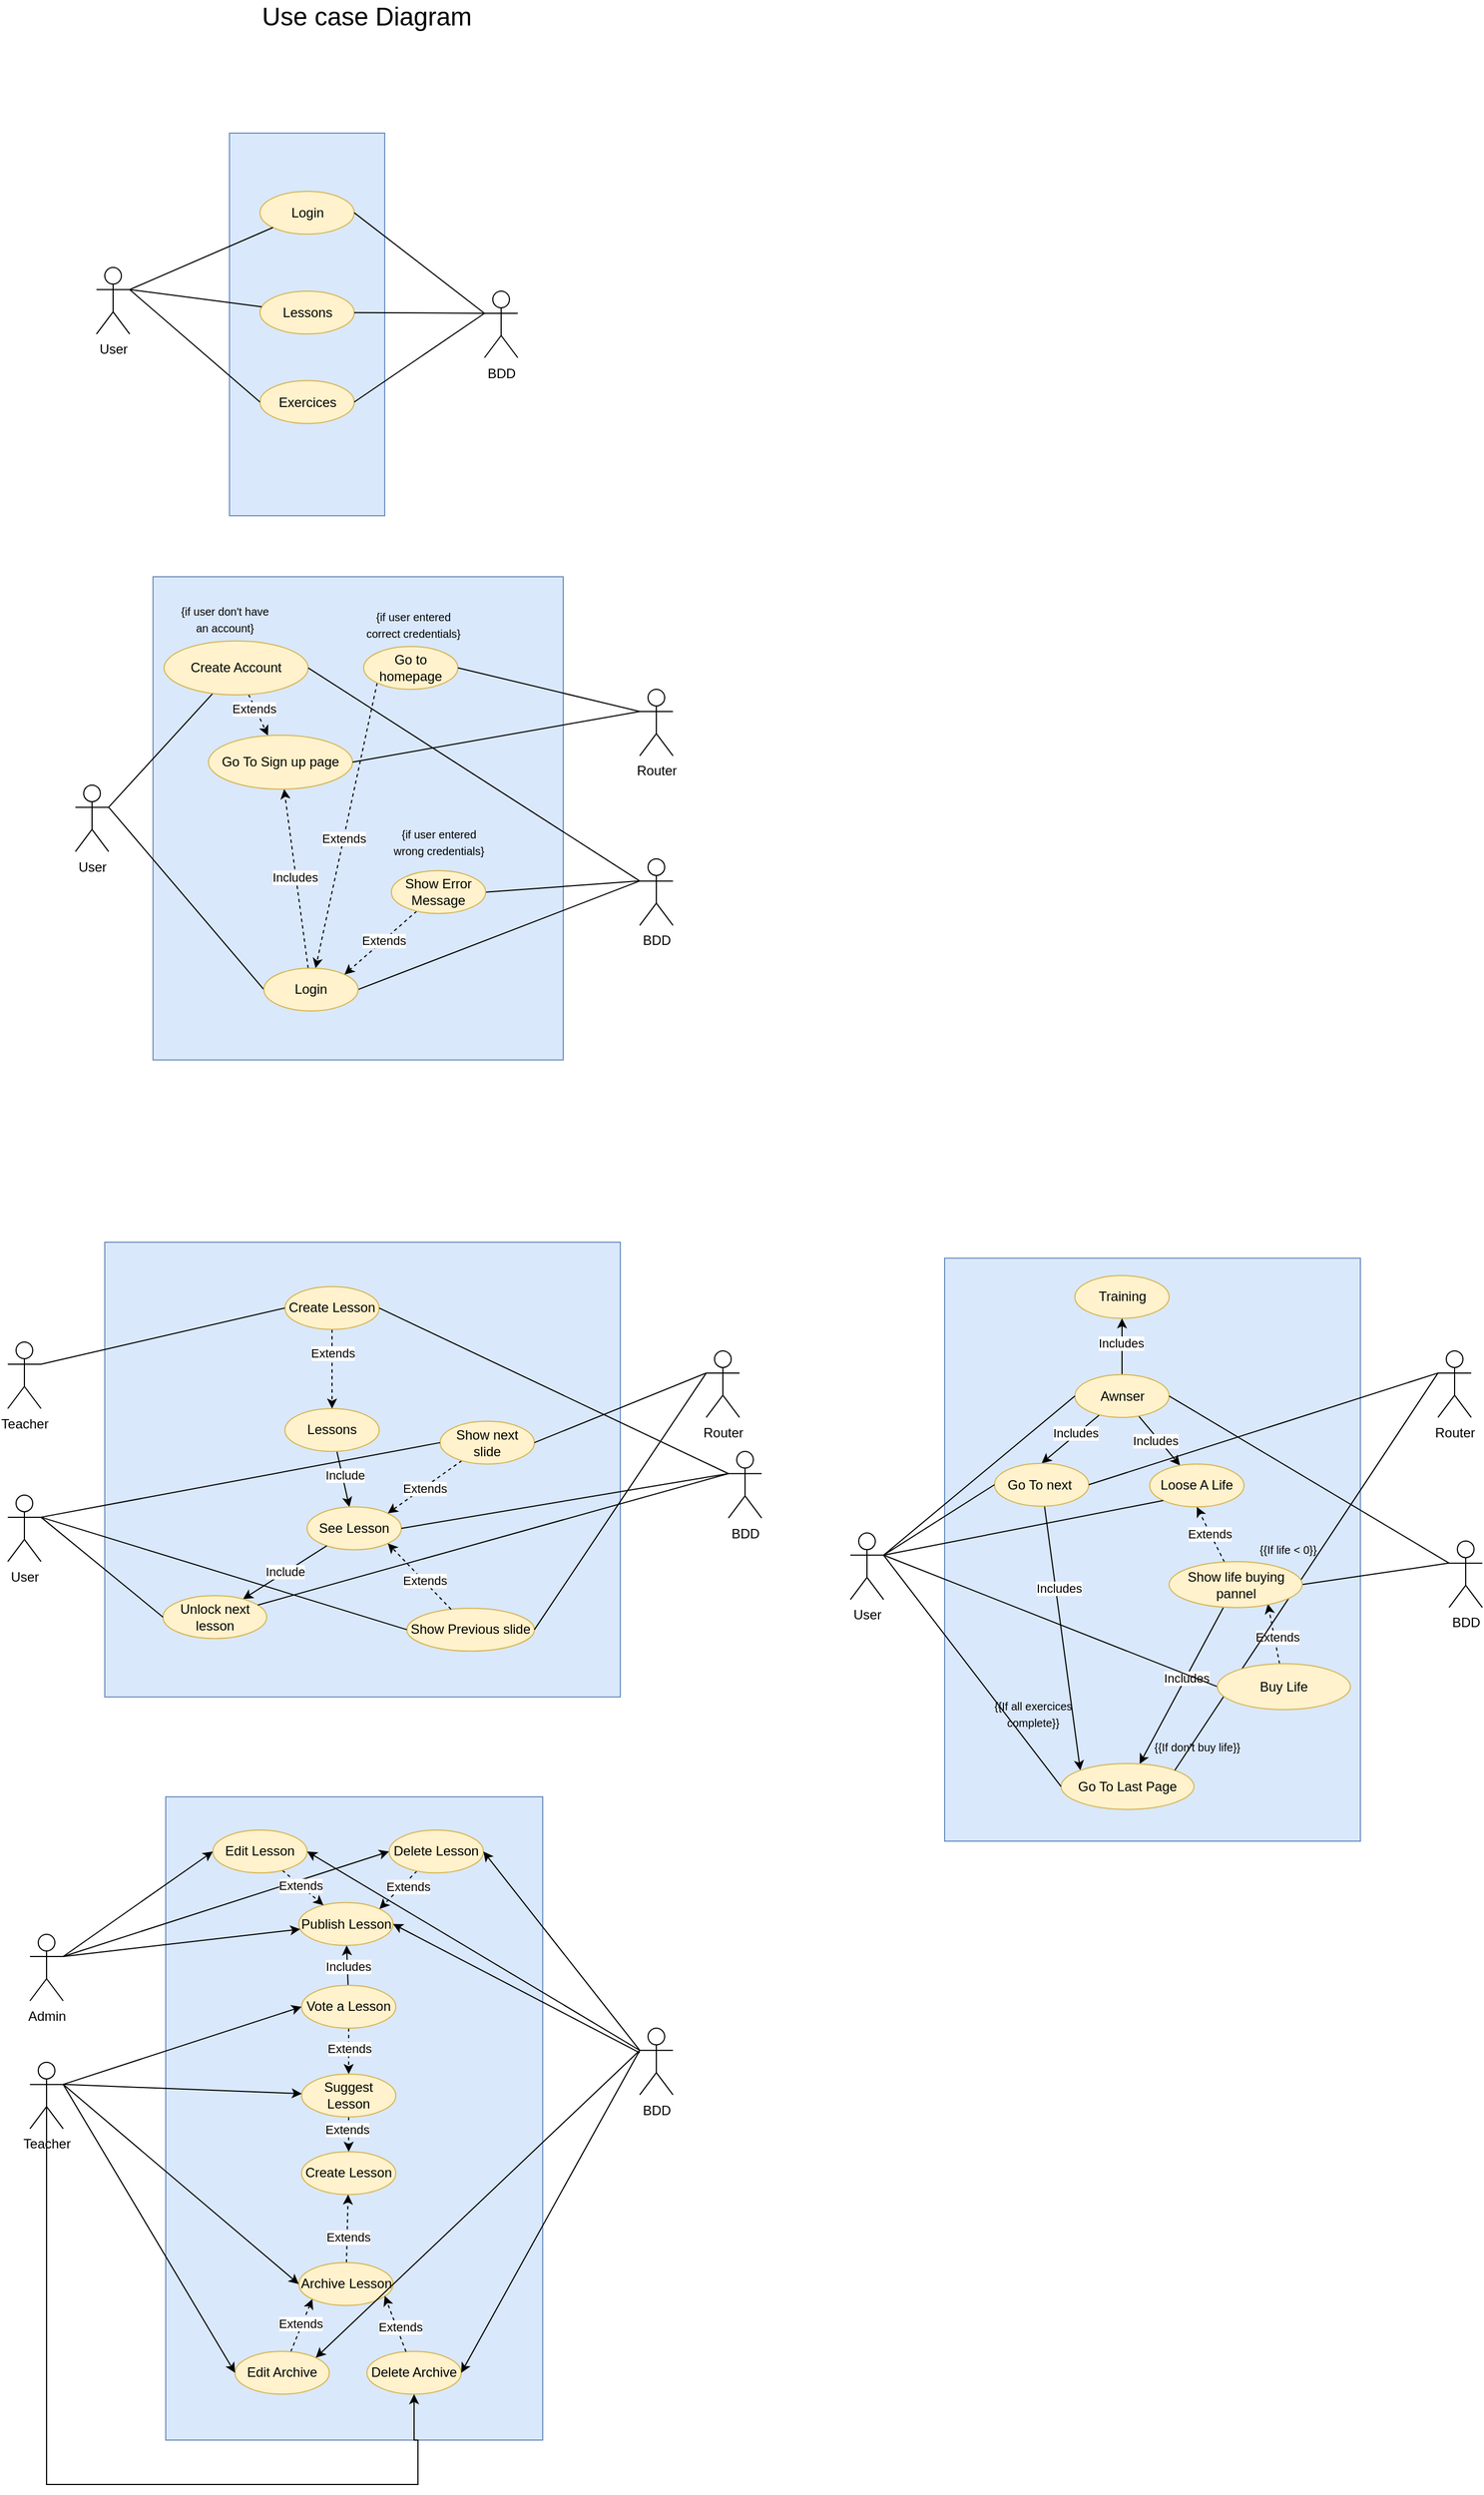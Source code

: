 <mxfile version="27.1.4">
  <diagram name="Page-1" id="NuWAM09Bmnfk2uYtSm03">
    <mxGraphModel dx="2037" dy="1110" grid="1" gridSize="10" guides="1" tooltips="1" connect="1" arrows="1" fold="1" page="1" pageScale="1" pageWidth="827" pageHeight="1169" math="0" shadow="0">
      <root>
        <mxCell id="0" />
        <mxCell id="1" parent="0" />
        <mxCell id="nZW0ntro5RyZMnnmfriX-116" value="" style="rounded=0;whiteSpace=wrap;html=1;fillColor=#dae8fc;strokeColor=#6c8ebf;" vertex="1" parent="1">
          <mxGeometry x="232.5" y="1630" width="340" height="580" as="geometry" />
        </mxCell>
        <mxCell id="nZW0ntro5RyZMnnmfriX-150" style="rounded=0;orthogonalLoop=1;jettySize=auto;html=1;entryX=0;entryY=0.5;entryDx=0;entryDy=0;exitX=1;exitY=0.333;exitDx=0;exitDy=0;exitPerimeter=0;" edge="1" parent="1" source="nZW0ntro5RyZMnnmfriX-144" target="nZW0ntro5RyZMnnmfriX-102">
          <mxGeometry relative="1" as="geometry" />
        </mxCell>
        <mxCell id="nZW0ntro5RyZMnnmfriX-2" value="&lt;font style=&quot;font-size: 23px;&quot;&gt;Use case Diagram&lt;/font&gt;" style="text;html=1;align=center;verticalAlign=middle;whiteSpace=wrap;rounded=0;" vertex="1" parent="1">
          <mxGeometry x="309" y="10" width="210" height="30" as="geometry" />
        </mxCell>
        <mxCell id="nZW0ntro5RyZMnnmfriX-5" value="" style="rounded=0;whiteSpace=wrap;html=1;fillColor=#dae8fc;strokeColor=#6c8ebf;" vertex="1" parent="1">
          <mxGeometry x="290" y="130" width="140" height="345" as="geometry" />
        </mxCell>
        <mxCell id="nZW0ntro5RyZMnnmfriX-8" value="&lt;div&gt;BDD&lt;/div&gt;" style="shape=umlActor;verticalLabelPosition=bottom;verticalAlign=top;html=1;outlineConnect=0;" vertex="1" parent="1">
          <mxGeometry x="520" y="272.5" width="30" height="60" as="geometry" />
        </mxCell>
        <mxCell id="nZW0ntro5RyZMnnmfriX-9" value="Login" style="ellipse;whiteSpace=wrap;html=1;fillColor=#fff2cc;strokeColor=#d6b656;" vertex="1" parent="1">
          <mxGeometry x="317.5" y="182.5" width="85" height="38.64" as="geometry" />
        </mxCell>
        <mxCell id="nZW0ntro5RyZMnnmfriX-12" value="Lessons" style="ellipse;whiteSpace=wrap;html=1;fillColor=#fff2cc;strokeColor=#d6b656;" vertex="1" parent="1">
          <mxGeometry x="317.5" y="272.5" width="85" height="38.64" as="geometry" />
        </mxCell>
        <mxCell id="nZW0ntro5RyZMnnmfriX-13" value="Exercices" style="ellipse;whiteSpace=wrap;html=1;fillColor=#fff2cc;strokeColor=#d6b656;" vertex="1" parent="1">
          <mxGeometry x="317.5" y="353.18" width="85" height="38.64" as="geometry" />
        </mxCell>
        <mxCell id="nZW0ntro5RyZMnnmfriX-14" style="rounded=0;orthogonalLoop=1;jettySize=auto;html=1;endArrow=none;startFill=0;exitX=1;exitY=0.333;exitDx=0;exitDy=0;exitPerimeter=0;" edge="1" parent="1" source="nZW0ntro5RyZMnnmfriX-1" target="nZW0ntro5RyZMnnmfriX-9">
          <mxGeometry relative="1" as="geometry">
            <mxPoint x="200" y="242.5" as="sourcePoint" />
          </mxGeometry>
        </mxCell>
        <mxCell id="nZW0ntro5RyZMnnmfriX-15" style="rounded=0;orthogonalLoop=1;jettySize=auto;html=1;endArrow=none;startFill=0;exitX=1;exitY=0.333;exitDx=0;exitDy=0;exitPerimeter=0;" edge="1" parent="1" source="nZW0ntro5RyZMnnmfriX-1" target="nZW0ntro5RyZMnnmfriX-12">
          <mxGeometry relative="1" as="geometry">
            <mxPoint x="180" y="222.5" as="sourcePoint" />
          </mxGeometry>
        </mxCell>
        <mxCell id="nZW0ntro5RyZMnnmfriX-16" style="rounded=0;orthogonalLoop=1;jettySize=auto;html=1;entryX=0;entryY=0.5;entryDx=0;entryDy=0;endArrow=none;startFill=0;exitX=1;exitY=0.333;exitDx=0;exitDy=0;exitPerimeter=0;" edge="1" parent="1" source="nZW0ntro5RyZMnnmfriX-1" target="nZW0ntro5RyZMnnmfriX-13">
          <mxGeometry relative="1" as="geometry">
            <mxPoint x="200" y="242.5" as="sourcePoint" />
          </mxGeometry>
        </mxCell>
        <mxCell id="nZW0ntro5RyZMnnmfriX-1" value="&lt;div&gt;User&lt;/div&gt;" style="shape=umlActor;verticalLabelPosition=bottom;verticalAlign=top;html=1;outlineConnect=0;" vertex="1" parent="1">
          <mxGeometry x="170" y="251.14" width="30" height="60" as="geometry" />
        </mxCell>
        <mxCell id="nZW0ntro5RyZMnnmfriX-17" style="rounded=0;orthogonalLoop=1;jettySize=auto;html=1;endArrow=none;startFill=0;entryX=1;entryY=0.5;entryDx=0;entryDy=0;exitX=0;exitY=0.333;exitDx=0;exitDy=0;exitPerimeter=0;" edge="1" parent="1" source="nZW0ntro5RyZMnnmfriX-8" target="nZW0ntro5RyZMnnmfriX-9">
          <mxGeometry relative="1" as="geometry">
            <mxPoint x="530" y="282.5" as="sourcePoint" />
            <mxPoint x="353" y="282.5" as="targetPoint" />
          </mxGeometry>
        </mxCell>
        <mxCell id="nZW0ntro5RyZMnnmfriX-18" style="rounded=0;orthogonalLoop=1;jettySize=auto;html=1;endArrow=none;startFill=0;entryX=1;entryY=0.5;entryDx=0;entryDy=0;exitX=0;exitY=0.333;exitDx=0;exitDy=0;exitPerimeter=0;" edge="1" parent="1" source="nZW0ntro5RyZMnnmfriX-8" target="nZW0ntro5RyZMnnmfriX-12">
          <mxGeometry relative="1" as="geometry">
            <mxPoint x="530" y="282.5" as="sourcePoint" />
            <mxPoint x="355" y="352.5" as="targetPoint" />
          </mxGeometry>
        </mxCell>
        <mxCell id="nZW0ntro5RyZMnnmfriX-19" style="rounded=0;orthogonalLoop=1;jettySize=auto;html=1;entryX=1;entryY=0.5;entryDx=0;entryDy=0;endArrow=none;startFill=0;exitX=0;exitY=0.333;exitDx=0;exitDy=0;exitPerimeter=0;" edge="1" parent="1" source="nZW0ntro5RyZMnnmfriX-8" target="nZW0ntro5RyZMnnmfriX-13">
          <mxGeometry relative="1" as="geometry">
            <mxPoint x="230" y="313.5" as="sourcePoint" />
            <mxPoint x="348" y="443.5" as="targetPoint" />
          </mxGeometry>
        </mxCell>
        <mxCell id="nZW0ntro5RyZMnnmfriX-20" value="" style="rounded=0;whiteSpace=wrap;html=1;fillColor=#dae8fc;strokeColor=#6c8ebf;" vertex="1" parent="1">
          <mxGeometry x="221" y="530" width="370" height="435.68" as="geometry" />
        </mxCell>
        <mxCell id="nZW0ntro5RyZMnnmfriX-40" style="rounded=0;orthogonalLoop=1;jettySize=auto;html=1;entryX=1;entryY=0.5;entryDx=0;entryDy=0;endArrow=none;startFill=0;exitX=0;exitY=0.333;exitDx=0;exitDy=0;exitPerimeter=0;" edge="1" parent="1" source="nZW0ntro5RyZMnnmfriX-21" target="nZW0ntro5RyZMnnmfriX-36">
          <mxGeometry relative="1" as="geometry" />
        </mxCell>
        <mxCell id="nZW0ntro5RyZMnnmfriX-46" style="rounded=0;orthogonalLoop=1;jettySize=auto;html=1;entryX=1;entryY=0.5;entryDx=0;entryDy=0;endArrow=none;startFill=0;exitX=0;exitY=0.333;exitDx=0;exitDy=0;exitPerimeter=0;" edge="1" parent="1" source="nZW0ntro5RyZMnnmfriX-21" target="nZW0ntro5RyZMnnmfriX-24">
          <mxGeometry relative="1" as="geometry" />
        </mxCell>
        <mxCell id="nZW0ntro5RyZMnnmfriX-21" value="&lt;div&gt;BDD&lt;/div&gt;" style="shape=umlActor;verticalLabelPosition=bottom;verticalAlign=top;html=1;outlineConnect=0;" vertex="1" parent="1">
          <mxGeometry x="660" y="784.32" width="30" height="60" as="geometry" />
        </mxCell>
        <mxCell id="nZW0ntro5RyZMnnmfriX-49" style="rounded=0;orthogonalLoop=1;jettySize=auto;html=1;endArrow=none;startFill=0;exitX=1;exitY=0.333;exitDx=0;exitDy=0;exitPerimeter=0;" edge="1" parent="1" source="nZW0ntro5RyZMnnmfriX-22" target="nZW0ntro5RyZMnnmfriX-28">
          <mxGeometry relative="1" as="geometry" />
        </mxCell>
        <mxCell id="nZW0ntro5RyZMnnmfriX-53" style="rounded=0;orthogonalLoop=1;jettySize=auto;html=1;entryX=0;entryY=0.5;entryDx=0;entryDy=0;exitX=1;exitY=0.333;exitDx=0;exitDy=0;exitPerimeter=0;endArrow=none;startFill=0;" edge="1" parent="1" source="nZW0ntro5RyZMnnmfriX-22" target="nZW0ntro5RyZMnnmfriX-24">
          <mxGeometry relative="1" as="geometry" />
        </mxCell>
        <mxCell id="nZW0ntro5RyZMnnmfriX-22" value="&lt;div&gt;User&lt;/div&gt;" style="shape=umlActor;verticalLabelPosition=bottom;verticalAlign=top;html=1;outlineConnect=0;" vertex="1" parent="1">
          <mxGeometry x="151" y="717.84" width="30" height="60" as="geometry" />
        </mxCell>
        <mxCell id="nZW0ntro5RyZMnnmfriX-26" style="rounded=0;orthogonalLoop=1;jettySize=auto;html=1;dashed=1;" edge="1" parent="1" source="nZW0ntro5RyZMnnmfriX-24" target="nZW0ntro5RyZMnnmfriX-25">
          <mxGeometry relative="1" as="geometry" />
        </mxCell>
        <mxCell id="nZW0ntro5RyZMnnmfriX-27" value="Includes" style="edgeLabel;html=1;align=center;verticalAlign=middle;resizable=0;points=[];" vertex="1" connectable="0" parent="nZW0ntro5RyZMnnmfriX-26">
          <mxGeometry x="0.012" y="1" relative="1" as="geometry">
            <mxPoint as="offset" />
          </mxGeometry>
        </mxCell>
        <mxCell id="nZW0ntro5RyZMnnmfriX-33" style="rounded=0;orthogonalLoop=1;jettySize=auto;html=1;exitX=0;exitY=1;exitDx=0;exitDy=0;dashed=1;" edge="1" parent="1" source="nZW0ntro5RyZMnnmfriX-32" target="nZW0ntro5RyZMnnmfriX-24">
          <mxGeometry relative="1" as="geometry" />
        </mxCell>
        <mxCell id="nZW0ntro5RyZMnnmfriX-34" value="Extends" style="edgeLabel;html=1;align=center;verticalAlign=middle;resizable=0;points=[];" vertex="1" connectable="0" parent="nZW0ntro5RyZMnnmfriX-33">
          <mxGeometry x="0.085" relative="1" as="geometry">
            <mxPoint as="offset" />
          </mxGeometry>
        </mxCell>
        <mxCell id="nZW0ntro5RyZMnnmfriX-24" value="Login" style="ellipse;whiteSpace=wrap;html=1;fillColor=#fff2cc;strokeColor=#d6b656;" vertex="1" parent="1">
          <mxGeometry x="321" y="882.84" width="85" height="38.64" as="geometry" />
        </mxCell>
        <mxCell id="nZW0ntro5RyZMnnmfriX-29" style="rounded=0;orthogonalLoop=1;jettySize=auto;html=1;dashed=1;" edge="1" parent="1" source="nZW0ntro5RyZMnnmfriX-28" target="nZW0ntro5RyZMnnmfriX-25">
          <mxGeometry relative="1" as="geometry" />
        </mxCell>
        <mxCell id="nZW0ntro5RyZMnnmfriX-30" value="Extends" style="edgeLabel;html=1;align=center;verticalAlign=middle;resizable=0;points=[];" vertex="1" connectable="0" parent="nZW0ntro5RyZMnnmfriX-29">
          <mxGeometry x="-0.345" y="-1" relative="1" as="geometry">
            <mxPoint as="offset" />
          </mxGeometry>
        </mxCell>
        <mxCell id="nZW0ntro5RyZMnnmfriX-25" value="Go To Sign up page" style="ellipse;whiteSpace=wrap;html=1;fillColor=#fff2cc;strokeColor=#d6b656;" vertex="1" parent="1">
          <mxGeometry x="271" y="672.84" width="130" height="48.64" as="geometry" />
        </mxCell>
        <mxCell id="nZW0ntro5RyZMnnmfriX-28" value="Create Account" style="ellipse;whiteSpace=wrap;html=1;fillColor=#fff2cc;strokeColor=#d6b656;" vertex="1" parent="1">
          <mxGeometry x="231" y="587.84" width="130" height="48.64" as="geometry" />
        </mxCell>
        <mxCell id="nZW0ntro5RyZMnnmfriX-31" value="&lt;font style=&quot;font-size: 10px;&quot;&gt;{if user don&#39;t have an account}&lt;/font&gt;" style="text;html=1;align=center;verticalAlign=middle;whiteSpace=wrap;rounded=0;" vertex="1" parent="1">
          <mxGeometry x="241" y="552.84" width="90" height="30" as="geometry" />
        </mxCell>
        <mxCell id="nZW0ntro5RyZMnnmfriX-32" value="Go to homepage" style="ellipse;whiteSpace=wrap;html=1;fillColor=#fff2cc;strokeColor=#d6b656;" vertex="1" parent="1">
          <mxGeometry x="411" y="592.84" width="85" height="38.64" as="geometry" />
        </mxCell>
        <mxCell id="nZW0ntro5RyZMnnmfriX-35" value="&lt;font style=&quot;font-size: 10px;&quot;&gt;{if user entered correct credentials}&lt;/font&gt;" style="text;html=1;align=center;verticalAlign=middle;whiteSpace=wrap;rounded=0;" vertex="1" parent="1">
          <mxGeometry x="411" y="557.84" width="90" height="30" as="geometry" />
        </mxCell>
        <mxCell id="nZW0ntro5RyZMnnmfriX-38" style="rounded=0;orthogonalLoop=1;jettySize=auto;html=1;entryX=1;entryY=0;entryDx=0;entryDy=0;dashed=1;" edge="1" parent="1" source="nZW0ntro5RyZMnnmfriX-36" target="nZW0ntro5RyZMnnmfriX-24">
          <mxGeometry relative="1" as="geometry" />
        </mxCell>
        <mxCell id="nZW0ntro5RyZMnnmfriX-39" value="Extends" style="edgeLabel;html=1;align=center;verticalAlign=middle;resizable=0;points=[];" vertex="1" connectable="0" parent="nZW0ntro5RyZMnnmfriX-38">
          <mxGeometry x="-0.087" relative="1" as="geometry">
            <mxPoint as="offset" />
          </mxGeometry>
        </mxCell>
        <mxCell id="nZW0ntro5RyZMnnmfriX-36" value="Show Error Message" style="ellipse;whiteSpace=wrap;html=1;fillColor=#fff2cc;strokeColor=#d6b656;" vertex="1" parent="1">
          <mxGeometry x="436" y="795.0" width="85" height="38.64" as="geometry" />
        </mxCell>
        <mxCell id="nZW0ntro5RyZMnnmfriX-37" value="&lt;font style=&quot;font-size: 10px;&quot;&gt;{if user entered wrong credentials}&lt;/font&gt;" style="text;html=1;align=center;verticalAlign=middle;whiteSpace=wrap;rounded=0;" vertex="1" parent="1">
          <mxGeometry x="433.5" y="754.32" width="90" height="30" as="geometry" />
        </mxCell>
        <mxCell id="nZW0ntro5RyZMnnmfriX-47" style="rounded=0;orthogonalLoop=1;jettySize=auto;html=1;entryX=1;entryY=0.5;entryDx=0;entryDy=0;endArrow=none;startFill=0;exitX=0;exitY=0.333;exitDx=0;exitDy=0;exitPerimeter=0;" edge="1" parent="1" source="nZW0ntro5RyZMnnmfriX-21" target="nZW0ntro5RyZMnnmfriX-28">
          <mxGeometry relative="1" as="geometry">
            <mxPoint x="815" y="812.84" as="sourcePoint" />
            <mxPoint x="591" y="928.84" as="targetPoint" />
          </mxGeometry>
        </mxCell>
        <mxCell id="nZW0ntro5RyZMnnmfriX-45" style="rounded=0;orthogonalLoop=1;jettySize=auto;html=1;entryX=1;entryY=0.5;entryDx=0;entryDy=0;endArrow=none;startFill=0;exitX=0;exitY=0.333;exitDx=0;exitDy=0;exitPerimeter=0;" edge="1" parent="1" source="nZW0ntro5RyZMnnmfriX-42" target="nZW0ntro5RyZMnnmfriX-32">
          <mxGeometry relative="1" as="geometry">
            <Array as="points" />
          </mxGeometry>
        </mxCell>
        <mxCell id="nZW0ntro5RyZMnnmfriX-42" value="Router" style="shape=umlActor;verticalLabelPosition=bottom;verticalAlign=top;html=1;outlineConnect=0;" vertex="1" parent="1">
          <mxGeometry x="660" y="631.48" width="30" height="60" as="geometry" />
        </mxCell>
        <mxCell id="nZW0ntro5RyZMnnmfriX-48" style="rounded=0;orthogonalLoop=1;jettySize=auto;html=1;entryX=1;entryY=0.5;entryDx=0;entryDy=0;endArrow=none;startFill=0;exitX=0;exitY=0.333;exitDx=0;exitDy=0;exitPerimeter=0;" edge="1" parent="1" source="nZW0ntro5RyZMnnmfriX-42" target="nZW0ntro5RyZMnnmfriX-25">
          <mxGeometry relative="1" as="geometry">
            <mxPoint x="726" y="697.84" as="sourcePoint" />
            <mxPoint x="601" y="652.84" as="targetPoint" />
            <Array as="points" />
          </mxGeometry>
        </mxCell>
        <mxCell id="nZW0ntro5RyZMnnmfriX-54" value="&lt;div&gt;User&lt;/div&gt;" style="shape=umlActor;verticalLabelPosition=bottom;verticalAlign=top;html=1;outlineConnect=0;" vertex="1" parent="1">
          <mxGeometry x="90" y="1357.96" width="30" height="60" as="geometry" />
        </mxCell>
        <mxCell id="nZW0ntro5RyZMnnmfriX-56" value="&lt;div&gt;BDD&lt;/div&gt;" style="shape=umlActor;verticalLabelPosition=bottom;verticalAlign=top;html=1;outlineConnect=0;" vertex="1" parent="1">
          <mxGeometry x="740" y="1318.64" width="30" height="60" as="geometry" />
        </mxCell>
        <mxCell id="nZW0ntro5RyZMnnmfriX-57" value="" style="rounded=0;whiteSpace=wrap;html=1;fillColor=#dae8fc;strokeColor=#6c8ebf;" vertex="1" parent="1">
          <mxGeometry x="177.5" y="1130" width="465" height="410" as="geometry" />
        </mxCell>
        <mxCell id="nZW0ntro5RyZMnnmfriX-79" style="rounded=0;orthogonalLoop=1;jettySize=auto;html=1;endArrow=classic;startFill=0;endFill=1;" edge="1" parent="1" source="nZW0ntro5RyZMnnmfriX-58" target="nZW0ntro5RyZMnnmfriX-60">
          <mxGeometry relative="1" as="geometry" />
        </mxCell>
        <mxCell id="nZW0ntro5RyZMnnmfriX-80" value="Include" style="edgeLabel;html=1;align=center;verticalAlign=middle;resizable=0;points=[];" vertex="1" connectable="0" parent="nZW0ntro5RyZMnnmfriX-79">
          <mxGeometry x="-0.12" y="2" relative="1" as="geometry">
            <mxPoint as="offset" />
          </mxGeometry>
        </mxCell>
        <mxCell id="nZW0ntro5RyZMnnmfriX-58" value="Lessons" style="ellipse;whiteSpace=wrap;html=1;fillColor=#fff2cc;strokeColor=#d6b656;" vertex="1" parent="1">
          <mxGeometry x="340" y="1280" width="85" height="38.64" as="geometry" />
        </mxCell>
        <mxCell id="nZW0ntro5RyZMnnmfriX-91" style="rounded=0;orthogonalLoop=1;jettySize=auto;html=1;dashed=1;" edge="1" parent="1" source="nZW0ntro5RyZMnnmfriX-59" target="nZW0ntro5RyZMnnmfriX-58">
          <mxGeometry relative="1" as="geometry" />
        </mxCell>
        <mxCell id="nZW0ntro5RyZMnnmfriX-92" value="Extends" style="edgeLabel;html=1;align=center;verticalAlign=middle;resizable=0;points=[];" vertex="1" connectable="0" parent="nZW0ntro5RyZMnnmfriX-91">
          <mxGeometry x="-0.395" relative="1" as="geometry">
            <mxPoint as="offset" />
          </mxGeometry>
        </mxCell>
        <mxCell id="nZW0ntro5RyZMnnmfriX-59" value="Create Lesson" style="ellipse;whiteSpace=wrap;html=1;fillColor=#fff2cc;strokeColor=#d6b656;" vertex="1" parent="1">
          <mxGeometry x="340" y="1170.0" width="85" height="38.64" as="geometry" />
        </mxCell>
        <mxCell id="nZW0ntro5RyZMnnmfriX-60" value="See Lesson" style="ellipse;whiteSpace=wrap;html=1;fillColor=#fff2cc;strokeColor=#d6b656;" vertex="1" parent="1">
          <mxGeometry x="360" y="1368.64" width="85" height="38.64" as="geometry" />
        </mxCell>
        <mxCell id="nZW0ntro5RyZMnnmfriX-84" style="rounded=0;orthogonalLoop=1;jettySize=auto;html=1;dashed=1;entryX=1;entryY=0;entryDx=0;entryDy=0;" edge="1" parent="1" source="nZW0ntro5RyZMnnmfriX-61" target="nZW0ntro5RyZMnnmfriX-60">
          <mxGeometry relative="1" as="geometry" />
        </mxCell>
        <mxCell id="nZW0ntro5RyZMnnmfriX-86" value="Extends" style="edgeLabel;html=1;align=center;verticalAlign=middle;resizable=0;points=[];" vertex="1" connectable="0" parent="nZW0ntro5RyZMnnmfriX-84">
          <mxGeometry x="0.025" relative="1" as="geometry">
            <mxPoint as="offset" />
          </mxGeometry>
        </mxCell>
        <mxCell id="nZW0ntro5RyZMnnmfriX-61" value="Show next slide" style="ellipse;whiteSpace=wrap;html=1;fillColor=#fff2cc;strokeColor=#d6b656;" vertex="1" parent="1">
          <mxGeometry x="480" y="1291.36" width="85" height="38.64" as="geometry" />
        </mxCell>
        <mxCell id="nZW0ntro5RyZMnnmfriX-62" value="Show Previous slide" style="ellipse;whiteSpace=wrap;html=1;fillColor=#fff2cc;strokeColor=#d6b656;" vertex="1" parent="1">
          <mxGeometry x="450" y="1460" width="115" height="38.64" as="geometry" />
        </mxCell>
        <mxCell id="nZW0ntro5RyZMnnmfriX-82" style="rounded=0;orthogonalLoop=1;jettySize=auto;html=1;" edge="1" parent="1" source="nZW0ntro5RyZMnnmfriX-60" target="nZW0ntro5RyZMnnmfriX-64">
          <mxGeometry relative="1" as="geometry" />
        </mxCell>
        <mxCell id="nZW0ntro5RyZMnnmfriX-83" value="Include" style="edgeLabel;html=1;align=center;verticalAlign=middle;resizable=0;points=[];" vertex="1" connectable="0" parent="nZW0ntro5RyZMnnmfriX-82">
          <mxGeometry x="-0.006" y="-1" relative="1" as="geometry">
            <mxPoint as="offset" />
          </mxGeometry>
        </mxCell>
        <mxCell id="nZW0ntro5RyZMnnmfriX-64" value="Unlock next lesson" style="ellipse;whiteSpace=wrap;html=1;fillColor=#fff2cc;strokeColor=#d6b656;" vertex="1" parent="1">
          <mxGeometry x="230" y="1448.64" width="93.5" height="38.64" as="geometry" />
        </mxCell>
        <mxCell id="nZW0ntro5RyZMnnmfriX-85" style="rounded=0;orthogonalLoop=1;jettySize=auto;html=1;entryX=1;entryY=1;entryDx=0;entryDy=0;dashed=1;" edge="1" parent="1" source="nZW0ntro5RyZMnnmfriX-62" target="nZW0ntro5RyZMnnmfriX-60">
          <mxGeometry relative="1" as="geometry" />
        </mxCell>
        <mxCell id="nZW0ntro5RyZMnnmfriX-90" value="Extends" style="edgeLabel;html=1;align=center;verticalAlign=middle;resizable=0;points=[];" vertex="1" connectable="0" parent="nZW0ntro5RyZMnnmfriX-85">
          <mxGeometry x="-0.127" y="-1" relative="1" as="geometry">
            <mxPoint as="offset" />
          </mxGeometry>
        </mxCell>
        <mxCell id="nZW0ntro5RyZMnnmfriX-94" value="Create Lesson" style="ellipse;whiteSpace=wrap;html=1;fillColor=#fff2cc;strokeColor=#d6b656;" vertex="1" parent="1">
          <mxGeometry x="355" y="1950.0" width="85" height="38.64" as="geometry" />
        </mxCell>
        <mxCell id="nZW0ntro5RyZMnnmfriX-117" style="rounded=0;orthogonalLoop=1;jettySize=auto;html=1;dashed=1;" edge="1" parent="1" source="nZW0ntro5RyZMnnmfriX-95" target="nZW0ntro5RyZMnnmfriX-94">
          <mxGeometry relative="1" as="geometry" />
        </mxCell>
        <mxCell id="nZW0ntro5RyZMnnmfriX-135" value="Extends" style="edgeLabel;html=1;align=center;verticalAlign=middle;resizable=0;points=[];" vertex="1" connectable="0" parent="nZW0ntro5RyZMnnmfriX-117">
          <mxGeometry x="-0.249" y="-1" relative="1" as="geometry">
            <mxPoint as="offset" />
          </mxGeometry>
        </mxCell>
        <mxCell id="nZW0ntro5RyZMnnmfriX-95" value="Archive Lesson" style="ellipse;whiteSpace=wrap;html=1;fillColor=#fff2cc;strokeColor=#d6b656;" vertex="1" parent="1">
          <mxGeometry x="352.5" y="2050" width="85" height="38.64" as="geometry" />
        </mxCell>
        <mxCell id="nZW0ntro5RyZMnnmfriX-118" style="rounded=0;orthogonalLoop=1;jettySize=auto;html=1;dashed=1;" edge="1" parent="1" source="nZW0ntro5RyZMnnmfriX-96" target="nZW0ntro5RyZMnnmfriX-94">
          <mxGeometry relative="1" as="geometry" />
        </mxCell>
        <mxCell id="nZW0ntro5RyZMnnmfriX-134" value="Extends" style="edgeLabel;html=1;align=center;verticalAlign=middle;resizable=0;points=[];" vertex="1" connectable="0" parent="nZW0ntro5RyZMnnmfriX-118">
          <mxGeometry x="-0.254" y="-2" relative="1" as="geometry">
            <mxPoint as="offset" />
          </mxGeometry>
        </mxCell>
        <mxCell id="nZW0ntro5RyZMnnmfriX-129" style="edgeStyle=orthogonalEdgeStyle;rounded=0;orthogonalLoop=1;jettySize=auto;html=1;dashed=1;" edge="1" parent="1" source="nZW0ntro5RyZMnnmfriX-98" target="nZW0ntro5RyZMnnmfriX-96">
          <mxGeometry relative="1" as="geometry" />
        </mxCell>
        <mxCell id="nZW0ntro5RyZMnnmfriX-133" value="Extends" style="edgeLabel;html=1;align=center;verticalAlign=middle;resizable=0;points=[];" vertex="1" connectable="0" parent="nZW0ntro5RyZMnnmfriX-129">
          <mxGeometry x="-0.112" relative="1" as="geometry">
            <mxPoint as="offset" />
          </mxGeometry>
        </mxCell>
        <mxCell id="nZW0ntro5RyZMnnmfriX-96" value="Suggest Lesson" style="ellipse;whiteSpace=wrap;html=1;fillColor=#fff2cc;strokeColor=#d6b656;" vertex="1" parent="1">
          <mxGeometry x="355" y="1880.0" width="85" height="38.64" as="geometry" />
        </mxCell>
        <mxCell id="nZW0ntro5RyZMnnmfriX-97" value="Publish Lesson" style="ellipse;whiteSpace=wrap;html=1;fillColor=#fff2cc;strokeColor=#d6b656;" vertex="1" parent="1">
          <mxGeometry x="352.5" y="1725.36" width="85" height="38.64" as="geometry" />
        </mxCell>
        <mxCell id="nZW0ntro5RyZMnnmfriX-121" style="rounded=0;orthogonalLoop=1;jettySize=auto;html=1;" edge="1" parent="1" source="nZW0ntro5RyZMnnmfriX-98" target="nZW0ntro5RyZMnnmfriX-97">
          <mxGeometry relative="1" as="geometry" />
        </mxCell>
        <mxCell id="nZW0ntro5RyZMnnmfriX-138" value="Includes" style="edgeLabel;html=1;align=center;verticalAlign=middle;resizable=0;points=[];" vertex="1" connectable="0" parent="nZW0ntro5RyZMnnmfriX-121">
          <mxGeometry x="-0.049" relative="1" as="geometry">
            <mxPoint as="offset" />
          </mxGeometry>
        </mxCell>
        <mxCell id="nZW0ntro5RyZMnnmfriX-98" value="Vote a Lesson" style="ellipse;whiteSpace=wrap;html=1;fillColor=#fff2cc;strokeColor=#d6b656;" vertex="1" parent="1">
          <mxGeometry x="355" y="1800" width="85" height="38.64" as="geometry" />
        </mxCell>
        <mxCell id="nZW0ntro5RyZMnnmfriX-124" style="rounded=0;orthogonalLoop=1;jettySize=auto;html=1;entryX=0;entryY=1;entryDx=0;entryDy=0;dashed=1;" edge="1" parent="1" source="nZW0ntro5RyZMnnmfriX-99" target="nZW0ntro5RyZMnnmfriX-95">
          <mxGeometry relative="1" as="geometry" />
        </mxCell>
        <mxCell id="nZW0ntro5RyZMnnmfriX-136" value="Extends" style="edgeLabel;html=1;align=center;verticalAlign=middle;resizable=0;points=[];" vertex="1" connectable="0" parent="nZW0ntro5RyZMnnmfriX-124">
          <mxGeometry x="0.014" y="3" relative="1" as="geometry">
            <mxPoint x="1" as="offset" />
          </mxGeometry>
        </mxCell>
        <mxCell id="nZW0ntro5RyZMnnmfriX-99" value="Edit Archive" style="ellipse;whiteSpace=wrap;html=1;fillColor=#fff2cc;strokeColor=#d6b656;" vertex="1" parent="1">
          <mxGeometry x="295" y="2130.0" width="85" height="38.64" as="geometry" />
        </mxCell>
        <mxCell id="nZW0ntro5RyZMnnmfriX-100" value="Delete Archive" style="ellipse;whiteSpace=wrap;html=1;fillColor=#fff2cc;strokeColor=#d6b656;" vertex="1" parent="1">
          <mxGeometry x="414" y="2130.0" width="85" height="38.64" as="geometry" />
        </mxCell>
        <mxCell id="nZW0ntro5RyZMnnmfriX-123" style="rounded=0;orthogonalLoop=1;jettySize=auto;html=1;dashed=1;" edge="1" parent="1" source="nZW0ntro5RyZMnnmfriX-101" target="nZW0ntro5RyZMnnmfriX-97">
          <mxGeometry relative="1" as="geometry" />
        </mxCell>
        <mxCell id="nZW0ntro5RyZMnnmfriX-131" value="Extends" style="edgeLabel;html=1;align=center;verticalAlign=middle;resizable=0;points=[];" vertex="1" connectable="0" parent="nZW0ntro5RyZMnnmfriX-123">
          <mxGeometry x="-0.122" relative="1" as="geometry">
            <mxPoint as="offset" />
          </mxGeometry>
        </mxCell>
        <mxCell id="nZW0ntro5RyZMnnmfriX-101" value="Edit Lesson" style="ellipse;whiteSpace=wrap;html=1;fillColor=#fff2cc;strokeColor=#d6b656;" vertex="1" parent="1">
          <mxGeometry x="275" y="1660" width="85" height="38.64" as="geometry" />
        </mxCell>
        <mxCell id="nZW0ntro5RyZMnnmfriX-122" style="rounded=0;orthogonalLoop=1;jettySize=auto;html=1;entryX=1;entryY=0;entryDx=0;entryDy=0;dashed=1;" edge="1" parent="1" source="nZW0ntro5RyZMnnmfriX-102" target="nZW0ntro5RyZMnnmfriX-97">
          <mxGeometry relative="1" as="geometry" />
        </mxCell>
        <mxCell id="nZW0ntro5RyZMnnmfriX-132" value="Extends" style="edgeLabel;html=1;align=center;verticalAlign=middle;resizable=0;points=[];" vertex="1" connectable="0" parent="nZW0ntro5RyZMnnmfriX-122">
          <mxGeometry x="-0.348" y="4" relative="1" as="geometry">
            <mxPoint as="offset" />
          </mxGeometry>
        </mxCell>
        <mxCell id="nZW0ntro5RyZMnnmfriX-102" value="Delete Lesson" style="ellipse;whiteSpace=wrap;html=1;fillColor=#fff2cc;strokeColor=#d6b656;" vertex="1" parent="1">
          <mxGeometry x="434" y="1660" width="85" height="38.64" as="geometry" />
        </mxCell>
        <mxCell id="nZW0ntro5RyZMnnmfriX-105" style="rounded=0;orthogonalLoop=1;jettySize=auto;html=1;entryX=0;entryY=0.5;entryDx=0;entryDy=0;endArrow=none;startFill=0;exitX=1;exitY=0.333;exitDx=0;exitDy=0;exitPerimeter=0;" edge="1" parent="1" source="nZW0ntro5RyZMnnmfriX-104" target="nZW0ntro5RyZMnnmfriX-59">
          <mxGeometry relative="1" as="geometry" />
        </mxCell>
        <mxCell id="nZW0ntro5RyZMnnmfriX-104" value="&lt;div&gt;Teacher&lt;/div&gt;" style="shape=umlActor;verticalLabelPosition=bottom;verticalAlign=top;html=1;outlineConnect=0;" vertex="1" parent="1">
          <mxGeometry x="90" y="1220" width="30" height="60" as="geometry" />
        </mxCell>
        <mxCell id="nZW0ntro5RyZMnnmfriX-106" style="rounded=0;orthogonalLoop=1;jettySize=auto;html=1;entryX=1;entryY=0.5;entryDx=0;entryDy=0;exitX=0;exitY=0.333;exitDx=0;exitDy=0;exitPerimeter=0;endArrow=none;startFill=0;" edge="1" parent="1" source="nZW0ntro5RyZMnnmfriX-56" target="nZW0ntro5RyZMnnmfriX-60">
          <mxGeometry relative="1" as="geometry" />
        </mxCell>
        <mxCell id="nZW0ntro5RyZMnnmfriX-108" style="rounded=0;orthogonalLoop=1;jettySize=auto;html=1;entryX=0;entryY=0.5;entryDx=0;entryDy=0;exitX=1;exitY=0.333;exitDx=0;exitDy=0;exitPerimeter=0;endArrow=none;startFill=0;" edge="1" parent="1" source="nZW0ntro5RyZMnnmfriX-54" target="nZW0ntro5RyZMnnmfriX-64">
          <mxGeometry relative="1" as="geometry" />
        </mxCell>
        <mxCell id="nZW0ntro5RyZMnnmfriX-110" style="rounded=0;orthogonalLoop=1;jettySize=auto;html=1;entryX=0;entryY=0.5;entryDx=0;entryDy=0;exitX=1;exitY=0.333;exitDx=0;exitDy=0;exitPerimeter=0;endArrow=none;startFill=0;" edge="1" parent="1" source="nZW0ntro5RyZMnnmfriX-54" target="nZW0ntro5RyZMnnmfriX-61">
          <mxGeometry relative="1" as="geometry" />
        </mxCell>
        <mxCell id="nZW0ntro5RyZMnnmfriX-111" style="rounded=0;orthogonalLoop=1;jettySize=auto;html=1;entryX=0;entryY=0.5;entryDx=0;entryDy=0;exitX=1;exitY=0.333;exitDx=0;exitDy=0;exitPerimeter=0;endArrow=none;startFill=0;" edge="1" parent="1" source="nZW0ntro5RyZMnnmfriX-54" target="nZW0ntro5RyZMnnmfriX-62">
          <mxGeometry relative="1" as="geometry" />
        </mxCell>
        <mxCell id="nZW0ntro5RyZMnnmfriX-112" style="rounded=0;orthogonalLoop=1;jettySize=auto;html=1;entryX=1;entryY=0.5;entryDx=0;entryDy=0;endArrow=none;startFill=0;exitX=0;exitY=0.333;exitDx=0;exitDy=0;exitPerimeter=0;" edge="1" parent="1" source="nZW0ntro5RyZMnnmfriX-56" target="nZW0ntro5RyZMnnmfriX-59">
          <mxGeometry relative="1" as="geometry">
            <mxPoint x="750" y="1350" as="sourcePoint" />
          </mxGeometry>
        </mxCell>
        <mxCell id="nZW0ntro5RyZMnnmfriX-114" style="rounded=0;orthogonalLoop=1;jettySize=auto;html=1;exitX=0;exitY=0.333;exitDx=0;exitDy=0;exitPerimeter=0;endArrow=none;startFill=0;" edge="1" parent="1" source="nZW0ntro5RyZMnnmfriX-56" target="nZW0ntro5RyZMnnmfriX-64">
          <mxGeometry relative="1" as="geometry" />
        </mxCell>
        <mxCell id="nZW0ntro5RyZMnnmfriX-125" style="rounded=0;orthogonalLoop=1;jettySize=auto;html=1;dashed=1;" edge="1" parent="1" source="nZW0ntro5RyZMnnmfriX-100">
          <mxGeometry relative="1" as="geometry">
            <mxPoint x="430" y="2080" as="targetPoint" />
          </mxGeometry>
        </mxCell>
        <mxCell id="nZW0ntro5RyZMnnmfriX-137" value="Extends" style="edgeLabel;html=1;align=center;verticalAlign=middle;resizable=0;points=[];" vertex="1" connectable="0" parent="nZW0ntro5RyZMnnmfriX-125">
          <mxGeometry x="-0.118" y="-3" relative="1" as="geometry">
            <mxPoint as="offset" />
          </mxGeometry>
        </mxCell>
        <mxCell id="nZW0ntro5RyZMnnmfriX-152" style="rounded=0;orthogonalLoop=1;jettySize=auto;html=1;entryX=0;entryY=0.5;entryDx=0;entryDy=0;exitX=1;exitY=0.333;exitDx=0;exitDy=0;exitPerimeter=0;" edge="1" parent="1" source="nZW0ntro5RyZMnnmfriX-139" target="nZW0ntro5RyZMnnmfriX-98">
          <mxGeometry relative="1" as="geometry" />
        </mxCell>
        <mxCell id="nZW0ntro5RyZMnnmfriX-153" style="rounded=0;orthogonalLoop=1;jettySize=auto;html=1;exitX=1;exitY=0.333;exitDx=0;exitDy=0;exitPerimeter=0;" edge="1" parent="1" source="nZW0ntro5RyZMnnmfriX-139" target="nZW0ntro5RyZMnnmfriX-96">
          <mxGeometry relative="1" as="geometry" />
        </mxCell>
        <mxCell id="nZW0ntro5RyZMnnmfriX-155" style="rounded=0;orthogonalLoop=1;jettySize=auto;html=1;entryX=0;entryY=0.5;entryDx=0;entryDy=0;exitX=1;exitY=0.333;exitDx=0;exitDy=0;exitPerimeter=0;" edge="1" parent="1" source="nZW0ntro5RyZMnnmfriX-139" target="nZW0ntro5RyZMnnmfriX-95">
          <mxGeometry relative="1" as="geometry" />
        </mxCell>
        <mxCell id="nZW0ntro5RyZMnnmfriX-156" style="rounded=0;orthogonalLoop=1;jettySize=auto;html=1;entryX=0;entryY=0.5;entryDx=0;entryDy=0;exitX=1;exitY=0.333;exitDx=0;exitDy=0;exitPerimeter=0;" edge="1" parent="1" source="nZW0ntro5RyZMnnmfriX-139" target="nZW0ntro5RyZMnnmfriX-99">
          <mxGeometry relative="1" as="geometry" />
        </mxCell>
        <mxCell id="nZW0ntro5RyZMnnmfriX-157" style="edgeStyle=orthogonalEdgeStyle;rounded=0;orthogonalLoop=1;jettySize=auto;html=1;entryX=0.5;entryY=1;entryDx=0;entryDy=0;exitX=0.5;exitY=0.5;exitDx=0;exitDy=0;exitPerimeter=0;" edge="1" parent="1" source="nZW0ntro5RyZMnnmfriX-139" target="nZW0ntro5RyZMnnmfriX-100">
          <mxGeometry relative="1" as="geometry">
            <mxPoint x="470" y="2220" as="targetPoint" />
            <Array as="points">
              <mxPoint x="125" y="2250" />
              <mxPoint x="460" y="2250" />
              <mxPoint x="460" y="2210" />
              <mxPoint x="456" y="2210" />
            </Array>
          </mxGeometry>
        </mxCell>
        <mxCell id="nZW0ntro5RyZMnnmfriX-139" value="&lt;div&gt;Teacher&lt;/div&gt;" style="shape=umlActor;verticalLabelPosition=bottom;verticalAlign=top;html=1;outlineConnect=0;" vertex="1" parent="1">
          <mxGeometry x="110" y="1869.32" width="30" height="60" as="geometry" />
        </mxCell>
        <mxCell id="nZW0ntro5RyZMnnmfriX-159" style="rounded=0;orthogonalLoop=1;jettySize=auto;html=1;entryX=1;entryY=0.5;entryDx=0;entryDy=0;exitX=0;exitY=0.333;exitDx=0;exitDy=0;exitPerimeter=0;" edge="1" parent="1" source="nZW0ntro5RyZMnnmfriX-140" target="nZW0ntro5RyZMnnmfriX-102">
          <mxGeometry relative="1" as="geometry" />
        </mxCell>
        <mxCell id="nZW0ntro5RyZMnnmfriX-161" style="rounded=0;orthogonalLoop=1;jettySize=auto;html=1;entryX=1;entryY=0;entryDx=0;entryDy=0;exitX=0;exitY=0.333;exitDx=0;exitDy=0;exitPerimeter=0;" edge="1" parent="1" source="nZW0ntro5RyZMnnmfriX-140" target="nZW0ntro5RyZMnnmfriX-99">
          <mxGeometry relative="1" as="geometry" />
        </mxCell>
        <mxCell id="nZW0ntro5RyZMnnmfriX-160" style="rounded=0;orthogonalLoop=1;jettySize=auto;html=1;entryX=1;entryY=0.5;entryDx=0;entryDy=0;exitX=0;exitY=0.333;exitDx=0;exitDy=0;exitPerimeter=0;" edge="1" parent="1" source="nZW0ntro5RyZMnnmfriX-140" target="nZW0ntro5RyZMnnmfriX-100">
          <mxGeometry relative="1" as="geometry" />
        </mxCell>
        <mxCell id="nZW0ntro5RyZMnnmfriX-162" style="rounded=0;orthogonalLoop=1;jettySize=auto;html=1;entryX=1;entryY=0.5;entryDx=0;entryDy=0;exitX=0;exitY=0.333;exitDx=0;exitDy=0;exitPerimeter=0;" edge="1" parent="1" source="nZW0ntro5RyZMnnmfriX-140" target="nZW0ntro5RyZMnnmfriX-101">
          <mxGeometry relative="1" as="geometry" />
        </mxCell>
        <mxCell id="nZW0ntro5RyZMnnmfriX-163" style="rounded=0;orthogonalLoop=1;jettySize=auto;html=1;entryX=1;entryY=0.5;entryDx=0;entryDy=0;" edge="1" parent="1" source="nZW0ntro5RyZMnnmfriX-140" target="nZW0ntro5RyZMnnmfriX-97">
          <mxGeometry relative="1" as="geometry" />
        </mxCell>
        <mxCell id="nZW0ntro5RyZMnnmfriX-140" value="&lt;div&gt;BDD&lt;/div&gt;" style="shape=umlActor;verticalLabelPosition=bottom;verticalAlign=top;html=1;outlineConnect=0;" vertex="1" parent="1">
          <mxGeometry x="660" y="1838.64" width="30" height="60" as="geometry" />
        </mxCell>
        <mxCell id="nZW0ntro5RyZMnnmfriX-148" style="rounded=0;orthogonalLoop=1;jettySize=auto;html=1;exitX=1;exitY=0.333;exitDx=0;exitDy=0;exitPerimeter=0;" edge="1" parent="1" source="nZW0ntro5RyZMnnmfriX-144" target="nZW0ntro5RyZMnnmfriX-97">
          <mxGeometry relative="1" as="geometry" />
        </mxCell>
        <mxCell id="nZW0ntro5RyZMnnmfriX-149" style="rounded=0;orthogonalLoop=1;jettySize=auto;html=1;entryX=0;entryY=0.5;entryDx=0;entryDy=0;exitX=1;exitY=0.333;exitDx=0;exitDy=0;exitPerimeter=0;" edge="1" parent="1" source="nZW0ntro5RyZMnnmfriX-144" target="nZW0ntro5RyZMnnmfriX-101">
          <mxGeometry relative="1" as="geometry" />
        </mxCell>
        <mxCell id="nZW0ntro5RyZMnnmfriX-144" value="&lt;div&gt;Admin&lt;/div&gt;" style="shape=umlActor;verticalLabelPosition=bottom;verticalAlign=top;html=1;outlineConnect=0;" vertex="1" parent="1">
          <mxGeometry x="110" y="1754" width="30" height="60" as="geometry" />
        </mxCell>
        <mxCell id="nZW0ntro5RyZMnnmfriX-165" value="" style="rounded=0;whiteSpace=wrap;html=1;fillColor=#dae8fc;strokeColor=#6c8ebf;" vertex="1" parent="1">
          <mxGeometry x="935" y="1144.32" width="375" height="525.68" as="geometry" />
        </mxCell>
        <mxCell id="nZW0ntro5RyZMnnmfriX-166" value="Training" style="ellipse;whiteSpace=wrap;html=1;fillColor=#fff2cc;strokeColor=#d6b656;" vertex="1" parent="1">
          <mxGeometry x="1052.5" y="1160" width="85" height="38.64" as="geometry" />
        </mxCell>
        <mxCell id="nZW0ntro5RyZMnnmfriX-172" style="rounded=0;orthogonalLoop=1;jettySize=auto;html=1;entryX=0.5;entryY=0;entryDx=0;entryDy=0;" edge="1" parent="1" source="nZW0ntro5RyZMnnmfriX-167" target="nZW0ntro5RyZMnnmfriX-168">
          <mxGeometry relative="1" as="geometry" />
        </mxCell>
        <mxCell id="nZW0ntro5RyZMnnmfriX-189" value="Includes" style="edgeLabel;html=1;align=center;verticalAlign=middle;resizable=0;points=[];" vertex="1" connectable="0" parent="nZW0ntro5RyZMnnmfriX-172">
          <mxGeometry x="-0.207" y="-2" relative="1" as="geometry">
            <mxPoint as="offset" />
          </mxGeometry>
        </mxCell>
        <mxCell id="nZW0ntro5RyZMnnmfriX-173" style="rounded=0;orthogonalLoop=1;jettySize=auto;html=1;" edge="1" parent="1" source="nZW0ntro5RyZMnnmfriX-167" target="nZW0ntro5RyZMnnmfriX-169">
          <mxGeometry relative="1" as="geometry" />
        </mxCell>
        <mxCell id="nZW0ntro5RyZMnnmfriX-188" value="Includes" style="edgeLabel;html=1;align=center;verticalAlign=middle;resizable=0;points=[];" vertex="1" connectable="0" parent="nZW0ntro5RyZMnnmfriX-173">
          <mxGeometry x="-0.088" y="-3" relative="1" as="geometry">
            <mxPoint as="offset" />
          </mxGeometry>
        </mxCell>
        <mxCell id="nZW0ntro5RyZMnnmfriX-176" style="edgeStyle=orthogonalEdgeStyle;rounded=0;orthogonalLoop=1;jettySize=auto;html=1;" edge="1" parent="1" source="nZW0ntro5RyZMnnmfriX-167" target="nZW0ntro5RyZMnnmfriX-166">
          <mxGeometry relative="1" as="geometry" />
        </mxCell>
        <mxCell id="nZW0ntro5RyZMnnmfriX-190" value="Includes" style="edgeLabel;html=1;align=center;verticalAlign=middle;resizable=0;points=[];" vertex="1" connectable="0" parent="nZW0ntro5RyZMnnmfriX-176">
          <mxGeometry x="0.146" y="1" relative="1" as="geometry">
            <mxPoint as="offset" />
          </mxGeometry>
        </mxCell>
        <mxCell id="nZW0ntro5RyZMnnmfriX-167" value="Awnser" style="ellipse;whiteSpace=wrap;html=1;fillColor=#fff2cc;strokeColor=#d6b656;" vertex="1" parent="1">
          <mxGeometry x="1052.5" y="1249.32" width="85" height="38.64" as="geometry" />
        </mxCell>
        <mxCell id="nZW0ntro5RyZMnnmfriX-182" style="rounded=0;orthogonalLoop=1;jettySize=auto;html=1;entryX=0;entryY=0;entryDx=0;entryDy=0;" edge="1" parent="1" source="nZW0ntro5RyZMnnmfriX-168" target="nZW0ntro5RyZMnnmfriX-178">
          <mxGeometry relative="1" as="geometry" />
        </mxCell>
        <mxCell id="nZW0ntro5RyZMnnmfriX-191" value="Includes" style="edgeLabel;html=1;align=center;verticalAlign=middle;resizable=0;points=[];" vertex="1" connectable="0" parent="nZW0ntro5RyZMnnmfriX-182">
          <mxGeometry x="-0.378" y="3" relative="1" as="geometry">
            <mxPoint as="offset" />
          </mxGeometry>
        </mxCell>
        <mxCell id="nZW0ntro5RyZMnnmfriX-168" value="Go To next&amp;nbsp;" style="ellipse;whiteSpace=wrap;html=1;fillColor=#fff2cc;strokeColor=#d6b656;" vertex="1" parent="1">
          <mxGeometry x="980" y="1329.32" width="85" height="38.64" as="geometry" />
        </mxCell>
        <mxCell id="nZW0ntro5RyZMnnmfriX-169" value="Loose A Life" style="ellipse;whiteSpace=wrap;html=1;fillColor=#fff2cc;strokeColor=#d6b656;" vertex="1" parent="1">
          <mxGeometry x="1120" y="1330" width="85" height="38.64" as="geometry" />
        </mxCell>
        <mxCell id="nZW0ntro5RyZMnnmfriX-186" style="rounded=0;orthogonalLoop=1;jettySize=auto;html=1;" edge="1" parent="1" source="nZW0ntro5RyZMnnmfriX-177" target="nZW0ntro5RyZMnnmfriX-178">
          <mxGeometry relative="1" as="geometry" />
        </mxCell>
        <mxCell id="nZW0ntro5RyZMnnmfriX-194" value="Includes" style="edgeLabel;html=1;align=center;verticalAlign=middle;resizable=0;points=[];" vertex="1" connectable="0" parent="nZW0ntro5RyZMnnmfriX-186">
          <mxGeometry x="-0.095" relative="1" as="geometry">
            <mxPoint as="offset" />
          </mxGeometry>
        </mxCell>
        <mxCell id="nZW0ntro5RyZMnnmfriX-187" style="rounded=0;orthogonalLoop=1;jettySize=auto;html=1;entryX=0.5;entryY=1;entryDx=0;entryDy=0;dashed=1;" edge="1" parent="1" source="nZW0ntro5RyZMnnmfriX-177" target="nZW0ntro5RyZMnnmfriX-169">
          <mxGeometry relative="1" as="geometry" />
        </mxCell>
        <mxCell id="nZW0ntro5RyZMnnmfriX-192" value="Extends" style="edgeLabel;html=1;align=center;verticalAlign=middle;resizable=0;points=[];" vertex="1" connectable="0" parent="nZW0ntro5RyZMnnmfriX-187">
          <mxGeometry x="0.02" y="1" relative="1" as="geometry">
            <mxPoint as="offset" />
          </mxGeometry>
        </mxCell>
        <mxCell id="nZW0ntro5RyZMnnmfriX-178" value="Go To Last Page" style="ellipse;whiteSpace=wrap;html=1;fillColor=#fff2cc;strokeColor=#d6b656;" vertex="1" parent="1">
          <mxGeometry x="1040" y="1600.0" width="120" height="41.36" as="geometry" />
        </mxCell>
        <mxCell id="nZW0ntro5RyZMnnmfriX-184" style="rounded=0;orthogonalLoop=1;jettySize=auto;html=1;entryX=0.742;entryY=0.92;entryDx=0;entryDy=0;entryPerimeter=0;dashed=1;" edge="1" parent="1" source="nZW0ntro5RyZMnnmfriX-179" target="nZW0ntro5RyZMnnmfriX-177">
          <mxGeometry relative="1" as="geometry" />
        </mxCell>
        <mxCell id="nZW0ntro5RyZMnnmfriX-193" value="Extends" style="edgeLabel;html=1;align=center;verticalAlign=middle;resizable=0;points=[];" vertex="1" connectable="0" parent="nZW0ntro5RyZMnnmfriX-184">
          <mxGeometry x="-0.126" y="-2" relative="1" as="geometry">
            <mxPoint as="offset" />
          </mxGeometry>
        </mxCell>
        <mxCell id="nZW0ntro5RyZMnnmfriX-195" value="&lt;font style=&quot;font-size: 10px;&quot;&gt;{{If all exercices complete}}&lt;/font&gt;" style="text;html=1;align=center;verticalAlign=middle;whiteSpace=wrap;rounded=0;" vertex="1" parent="1">
          <mxGeometry x="970" y="1540" width="90" height="30" as="geometry" />
        </mxCell>
        <mxCell id="nZW0ntro5RyZMnnmfriX-196" value="&lt;font style=&quot;font-size: 10px;&quot;&gt;{{If don&#39;t buy life}}&lt;/font&gt;" style="text;html=1;align=center;verticalAlign=middle;whiteSpace=wrap;rounded=0;" vertex="1" parent="1">
          <mxGeometry x="1097.5" y="1570" width="130" height="30" as="geometry" />
        </mxCell>
        <mxCell id="nZW0ntro5RyZMnnmfriX-197" value="&lt;font style=&quot;font-size: 10px;&quot;&gt;{{If life &amp;lt; 0}}&lt;/font&gt;" style="text;html=1;align=center;verticalAlign=middle;whiteSpace=wrap;rounded=0;" vertex="1" parent="1">
          <mxGeometry x="1180" y="1392.16" width="130" height="30" as="geometry" />
        </mxCell>
        <mxCell id="nZW0ntro5RyZMnnmfriX-199" style="rounded=0;orthogonalLoop=1;jettySize=auto;html=1;entryX=0;entryY=0.5;entryDx=0;entryDy=0;exitX=1;exitY=0.333;exitDx=0;exitDy=0;exitPerimeter=0;endArrow=none;startFill=0;" edge="1" parent="1" source="nZW0ntro5RyZMnnmfriX-198" target="nZW0ntro5RyZMnnmfriX-168">
          <mxGeometry relative="1" as="geometry" />
        </mxCell>
        <mxCell id="nZW0ntro5RyZMnnmfriX-200" style="rounded=0;orthogonalLoop=1;jettySize=auto;html=1;entryX=0;entryY=0.5;entryDx=0;entryDy=0;exitX=1;exitY=0.333;exitDx=0;exitDy=0;exitPerimeter=0;endArrow=none;startFill=0;" edge="1" parent="1" source="nZW0ntro5RyZMnnmfriX-198" target="nZW0ntro5RyZMnnmfriX-178">
          <mxGeometry relative="1" as="geometry" />
        </mxCell>
        <mxCell id="nZW0ntro5RyZMnnmfriX-203" style="rounded=0;orthogonalLoop=1;jettySize=auto;html=1;entryX=0;entryY=0.5;entryDx=0;entryDy=0;exitX=1;exitY=0.333;exitDx=0;exitDy=0;exitPerimeter=0;endArrow=none;startFill=0;" edge="1" parent="1" source="nZW0ntro5RyZMnnmfriX-198" target="nZW0ntro5RyZMnnmfriX-179">
          <mxGeometry relative="1" as="geometry" />
        </mxCell>
        <mxCell id="nZW0ntro5RyZMnnmfriX-201" style="rounded=0;orthogonalLoop=1;jettySize=auto;html=1;entryX=0;entryY=0.5;entryDx=0;entryDy=0;exitX=1;exitY=0.333;exitDx=0;exitDy=0;exitPerimeter=0;endArrow=none;startFill=0;" edge="1" parent="1" source="nZW0ntro5RyZMnnmfriX-198" target="nZW0ntro5RyZMnnmfriX-167">
          <mxGeometry relative="1" as="geometry" />
        </mxCell>
        <mxCell id="nZW0ntro5RyZMnnmfriX-207" style="rounded=0;orthogonalLoop=1;jettySize=auto;html=1;entryX=0;entryY=1;entryDx=0;entryDy=0;exitX=1;exitY=0.333;exitDx=0;exitDy=0;exitPerimeter=0;endArrow=none;startFill=0;" edge="1" parent="1" source="nZW0ntro5RyZMnnmfriX-198" target="nZW0ntro5RyZMnnmfriX-169">
          <mxGeometry relative="1" as="geometry" />
        </mxCell>
        <mxCell id="nZW0ntro5RyZMnnmfriX-198" value="&lt;div&gt;User&lt;/div&gt;" style="shape=umlActor;verticalLabelPosition=bottom;verticalAlign=top;html=1;outlineConnect=0;" vertex="1" parent="1">
          <mxGeometry x="850" y="1392.16" width="30" height="60" as="geometry" />
        </mxCell>
        <mxCell id="nZW0ntro5RyZMnnmfriX-205" style="rounded=0;orthogonalLoop=1;jettySize=auto;html=1;entryX=1;entryY=0.5;entryDx=0;entryDy=0;exitX=0;exitY=0.333;exitDx=0;exitDy=0;exitPerimeter=0;endArrow=none;startFill=0;" edge="1" parent="1" source="nZW0ntro5RyZMnnmfriX-204" target="nZW0ntro5RyZMnnmfriX-167">
          <mxGeometry relative="1" as="geometry" />
        </mxCell>
        <mxCell id="nZW0ntro5RyZMnnmfriX-204" value="&lt;div&gt;BDD&lt;/div&gt;" style="shape=umlActor;verticalLabelPosition=bottom;verticalAlign=top;html=1;outlineConnect=0;" vertex="1" parent="1">
          <mxGeometry x="1390" y="1399.32" width="30" height="60" as="geometry" />
        </mxCell>
        <mxCell id="nZW0ntro5RyZMnnmfriX-206" style="rounded=0;orthogonalLoop=1;jettySize=auto;html=1;entryX=1;entryY=0.5;entryDx=0;entryDy=0;exitX=0;exitY=0.333;exitDx=0;exitDy=0;exitPerimeter=0;endArrow=none;startFill=0;" edge="1" parent="1" source="nZW0ntro5RyZMnnmfriX-204" target="nZW0ntro5RyZMnnmfriX-177">
          <mxGeometry relative="1" as="geometry" />
        </mxCell>
        <mxCell id="nZW0ntro5RyZMnnmfriX-209" style="rounded=0;orthogonalLoop=1;jettySize=auto;html=1;entryX=1;entryY=0.5;entryDx=0;entryDy=0;endArrow=none;startFill=0;exitX=0;exitY=0.333;exitDx=0;exitDy=0;exitPerimeter=0;" edge="1" parent="1" source="nZW0ntro5RyZMnnmfriX-208" target="nZW0ntro5RyZMnnmfriX-61">
          <mxGeometry relative="1" as="geometry" />
        </mxCell>
        <mxCell id="nZW0ntro5RyZMnnmfriX-210" style="rounded=0;orthogonalLoop=1;jettySize=auto;html=1;entryX=1;entryY=0.5;entryDx=0;entryDy=0;exitX=0;exitY=0.333;exitDx=0;exitDy=0;exitPerimeter=0;endArrow=none;startFill=0;" edge="1" parent="1" source="nZW0ntro5RyZMnnmfriX-208" target="nZW0ntro5RyZMnnmfriX-62">
          <mxGeometry relative="1" as="geometry" />
        </mxCell>
        <mxCell id="nZW0ntro5RyZMnnmfriX-208" value="Router" style="shape=umlActor;verticalLabelPosition=bottom;verticalAlign=top;html=1;outlineConnect=0;" vertex="1" parent="1">
          <mxGeometry x="720" y="1227.96" width="30" height="60" as="geometry" />
        </mxCell>
        <mxCell id="nZW0ntro5RyZMnnmfriX-213" style="rounded=0;orthogonalLoop=1;jettySize=auto;html=1;entryX=1;entryY=0;entryDx=0;entryDy=0;endArrow=none;startFill=0;exitX=0;exitY=0.333;exitDx=0;exitDy=0;exitPerimeter=0;" edge="1" parent="1" source="nZW0ntro5RyZMnnmfriX-211" target="nZW0ntro5RyZMnnmfriX-178">
          <mxGeometry relative="1" as="geometry" />
        </mxCell>
        <mxCell id="nZW0ntro5RyZMnnmfriX-212" style="rounded=0;orthogonalLoop=1;jettySize=auto;html=1;entryX=1;entryY=0.5;entryDx=0;entryDy=0;exitX=0;exitY=0.333;exitDx=0;exitDy=0;exitPerimeter=0;endArrow=none;startFill=0;" edge="1" parent="1" source="nZW0ntro5RyZMnnmfriX-211" target="nZW0ntro5RyZMnnmfriX-168">
          <mxGeometry relative="1" as="geometry" />
        </mxCell>
        <mxCell id="nZW0ntro5RyZMnnmfriX-211" value="Router" style="shape=umlActor;verticalLabelPosition=bottom;verticalAlign=top;html=1;outlineConnect=0;" vertex="1" parent="1">
          <mxGeometry x="1380" y="1227.96" width="30" height="60" as="geometry" />
        </mxCell>
        <mxCell id="nZW0ntro5RyZMnnmfriX-177" value="Show life buying pannel" style="ellipse;whiteSpace=wrap;html=1;fillColor=#fff2cc;strokeColor=#d6b656;" vertex="1" parent="1">
          <mxGeometry x="1137.5" y="1417.96" width="120" height="41.36" as="geometry" />
        </mxCell>
        <mxCell id="nZW0ntro5RyZMnnmfriX-179" value="Buy Life" style="ellipse;whiteSpace=wrap;html=1;fillColor=#fff2cc;strokeColor=#d6b656;" vertex="1" parent="1">
          <mxGeometry x="1181" y="1510.0" width="120" height="41.36" as="geometry" />
        </mxCell>
      </root>
    </mxGraphModel>
  </diagram>
</mxfile>
